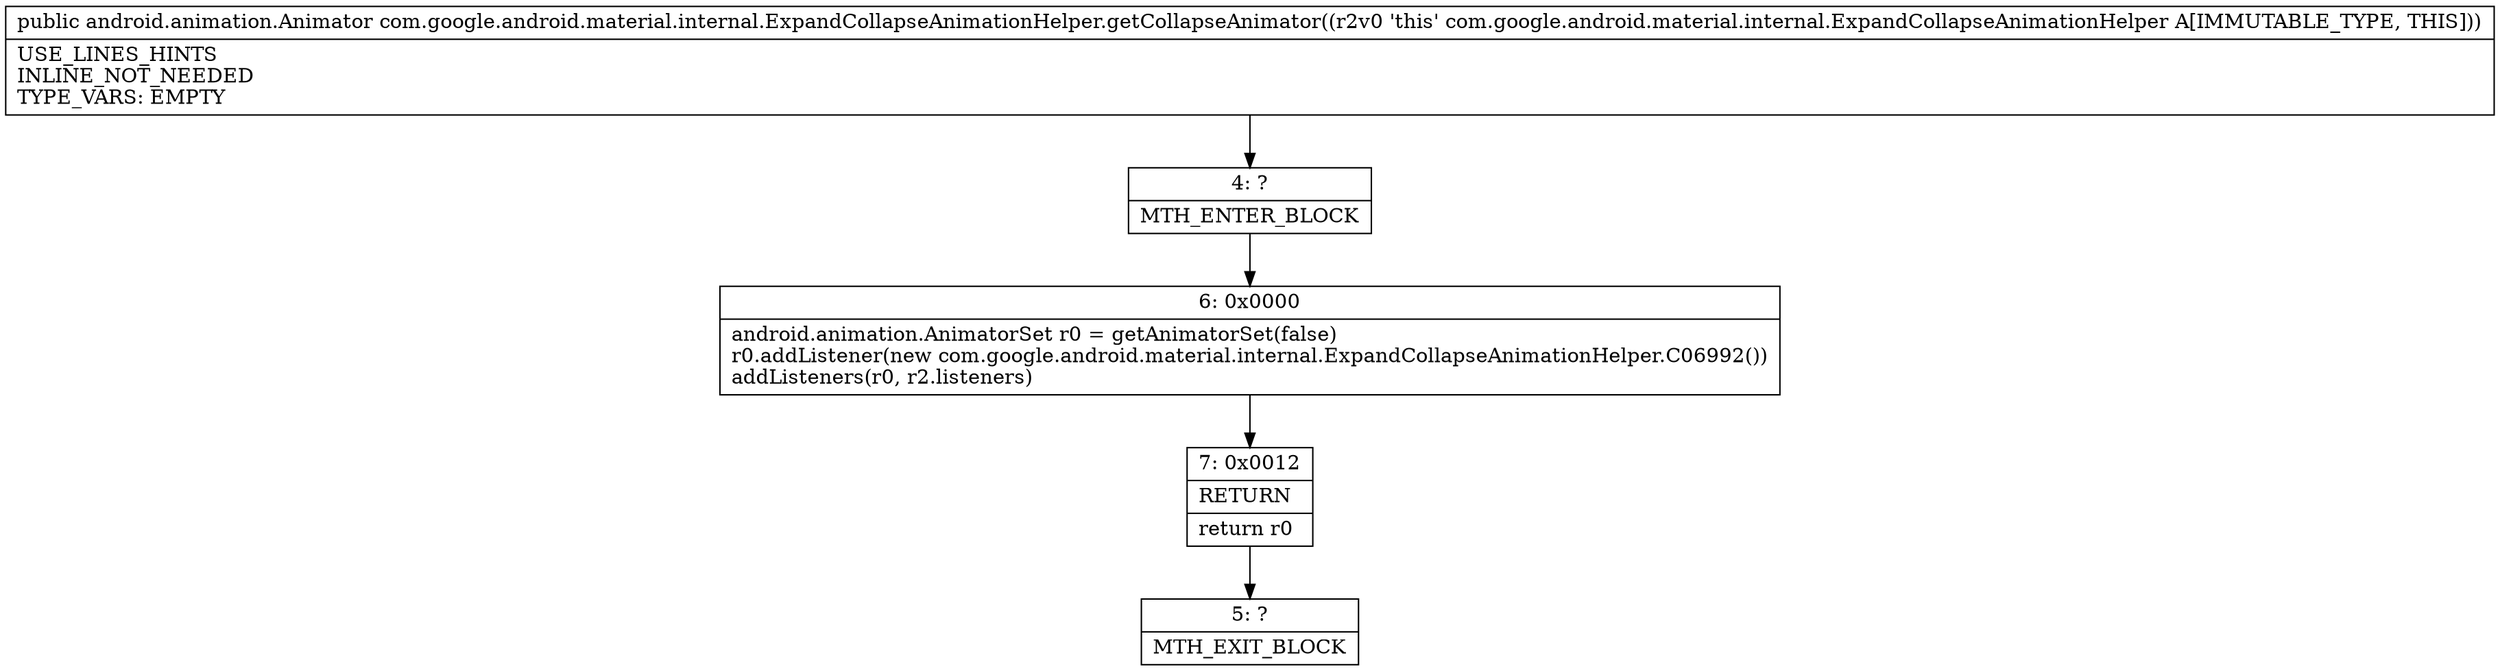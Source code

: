 digraph "CFG forcom.google.android.material.internal.ExpandCollapseAnimationHelper.getCollapseAnimator()Landroid\/animation\/Animator;" {
Node_4 [shape=record,label="{4\:\ ?|MTH_ENTER_BLOCK\l}"];
Node_6 [shape=record,label="{6\:\ 0x0000|android.animation.AnimatorSet r0 = getAnimatorSet(false)\lr0.addListener(new com.google.android.material.internal.ExpandCollapseAnimationHelper.C06992())\laddListeners(r0, r2.listeners)\l}"];
Node_7 [shape=record,label="{7\:\ 0x0012|RETURN\l|return r0\l}"];
Node_5 [shape=record,label="{5\:\ ?|MTH_EXIT_BLOCK\l}"];
MethodNode[shape=record,label="{public android.animation.Animator com.google.android.material.internal.ExpandCollapseAnimationHelper.getCollapseAnimator((r2v0 'this' com.google.android.material.internal.ExpandCollapseAnimationHelper A[IMMUTABLE_TYPE, THIS]))  | USE_LINES_HINTS\lINLINE_NOT_NEEDED\lTYPE_VARS: EMPTY\l}"];
MethodNode -> Node_4;Node_4 -> Node_6;
Node_6 -> Node_7;
Node_7 -> Node_5;
}

